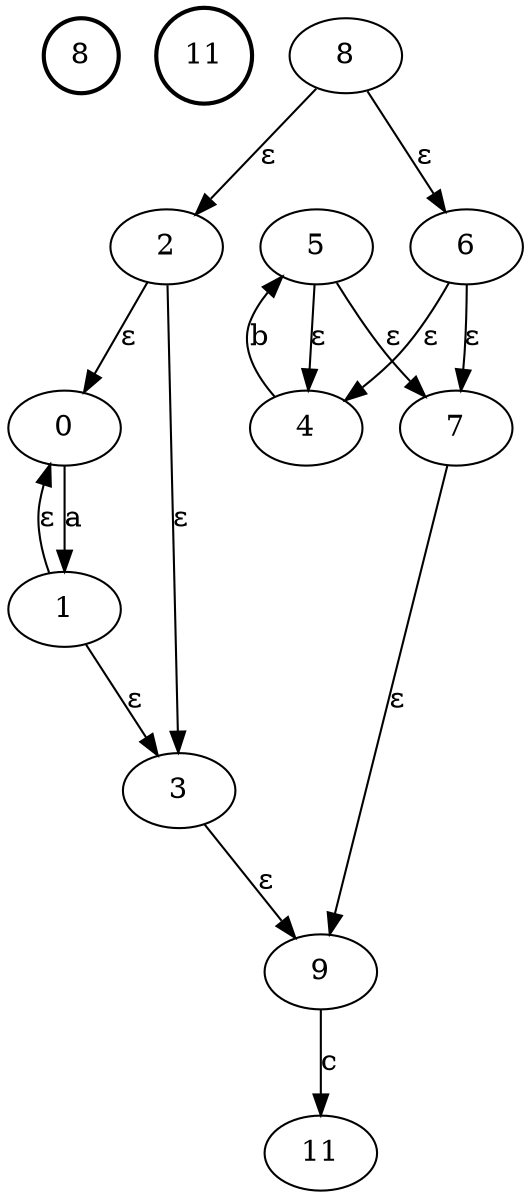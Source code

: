 digraph {
	1664781781808 [label=8 shape=circle style=bold]
	1664781782832 [label=11 shape=circle style=bold]
	0 -> 1 [label=a]
	2 -> 0 [label="ε"]
	1 -> 3 [label="ε"]
	2 -> 3 [label="ε"]
	1 -> 0 [label="ε"]
	4 -> 5 [label=b]
	6 -> 4 [label="ε"]
	5 -> 7 [label="ε"]
	6 -> 7 [label="ε"]
	5 -> 4 [label="ε"]
	8 -> 2 [label="ε"]
	8 -> 6 [label="ε"]
	3 -> 9 [label="ε"]
	7 -> 9 [label="ε"]
	9 -> 11 [label=c]
}
